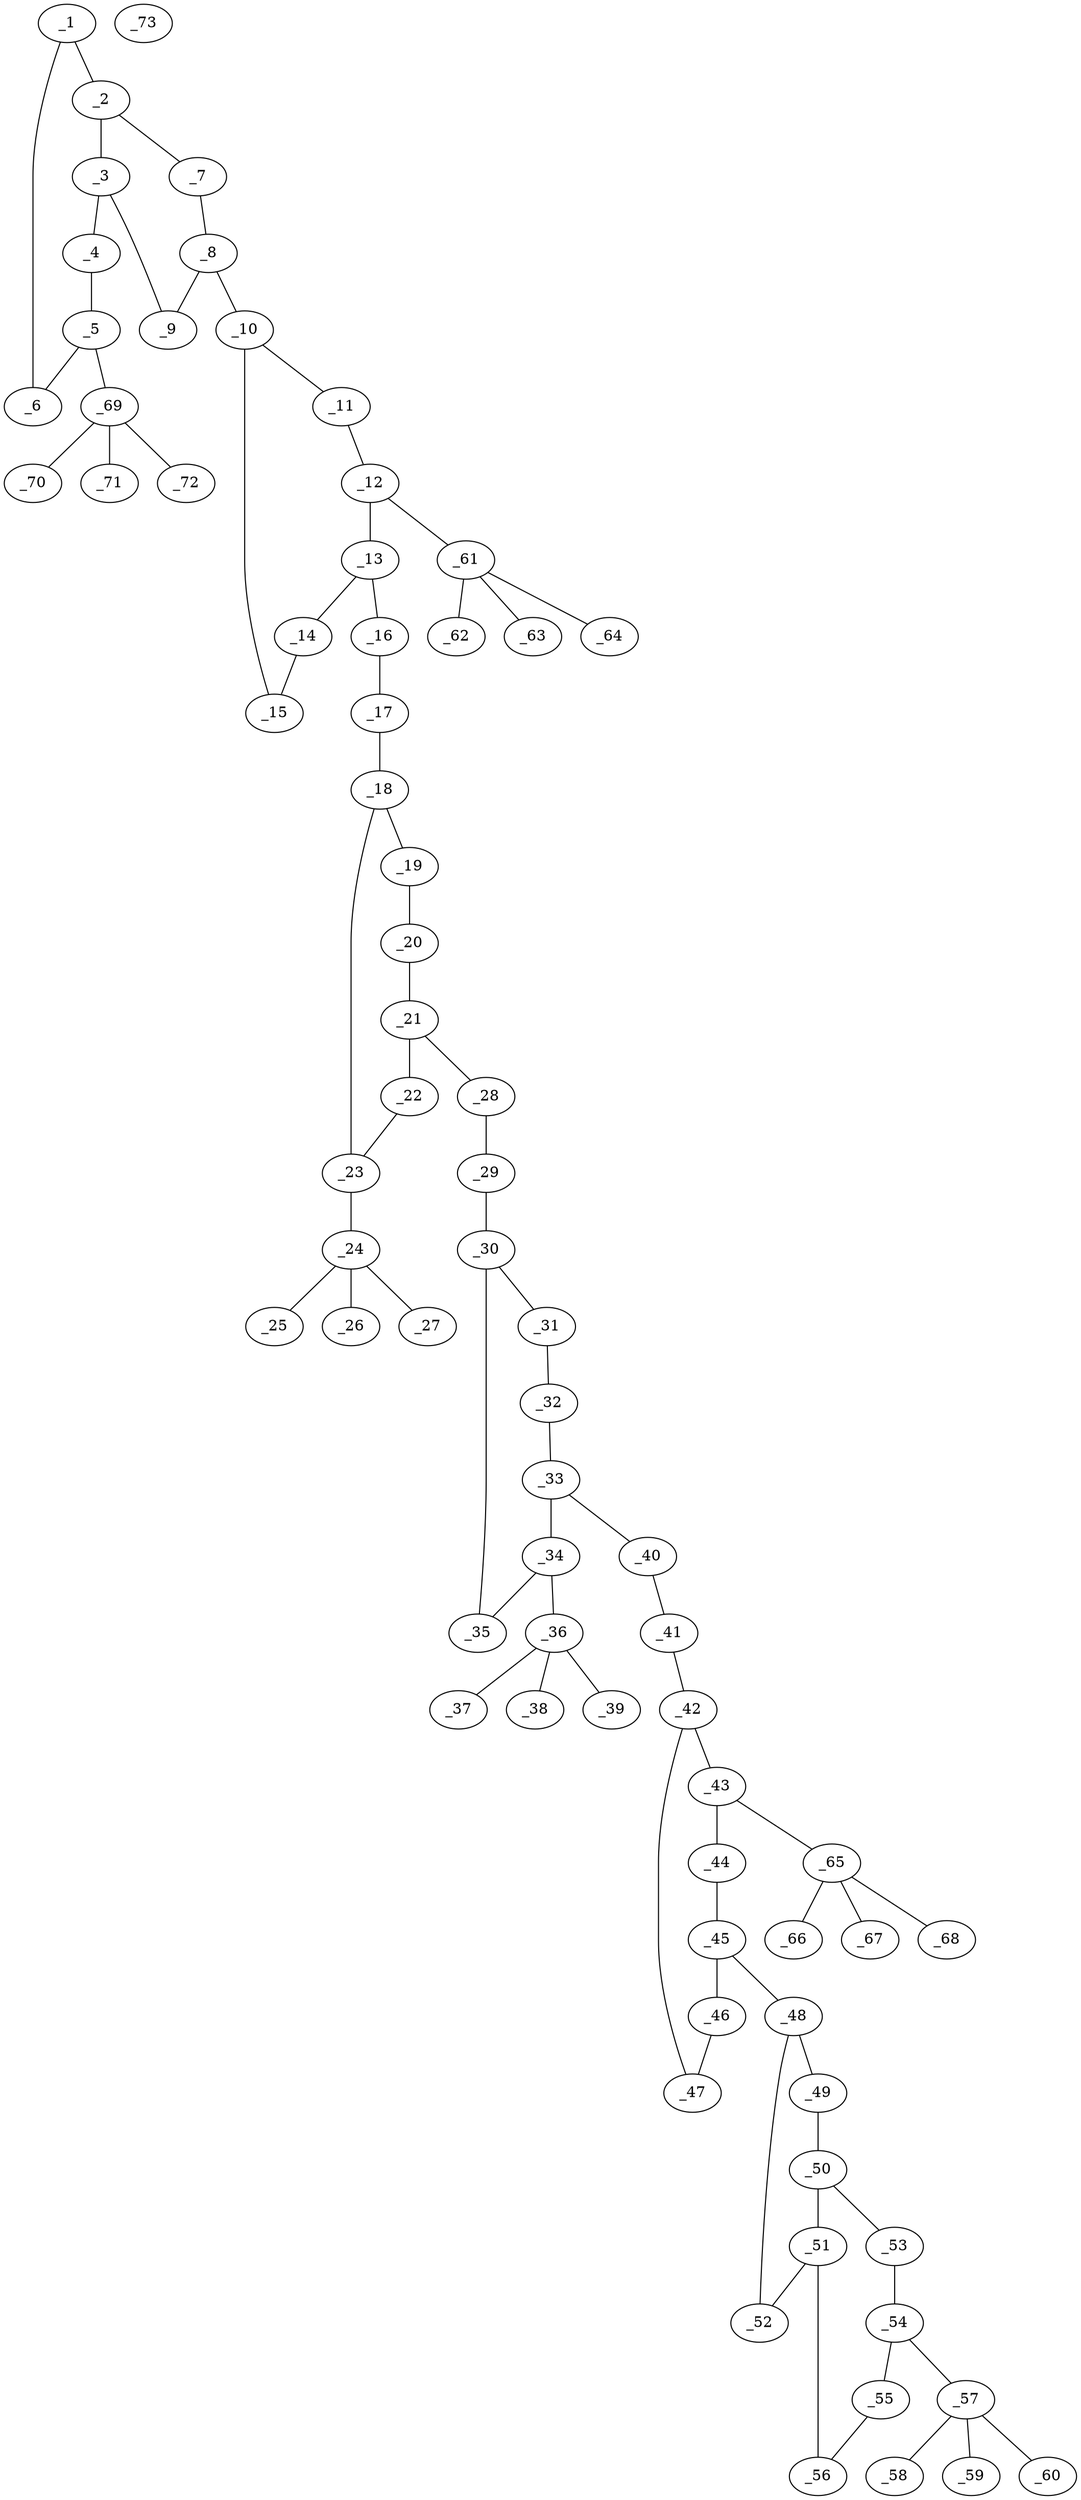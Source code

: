 graph molid633424 {
	_1	 [charge=0,
		chem=1,
		symbol="C  ",
		x="4.5981",
		y="-1.4331"];
	_2	 [charge=0,
		chem=1,
		symbol="C  ",
		x="5.4641",
		y="-0.9331"];
	_1 -- _2	 [valence=1];
	_6	 [charge=0,
		chem=1,
		symbol="C  ",
		x="3.7321",
		y="-0.9331"];
	_1 -- _6	 [valence=2];
	_3	 [charge=0,
		chem=1,
		symbol="C  ",
		x="5.4641",
		y="0.0669"];
	_2 -- _3	 [valence=2];
	_7	 [charge=0,
		chem=4,
		symbol="N  ",
		x="6.4152",
		y="-1.2421"];
	_2 -- _7	 [valence=1];
	_4	 [charge=0,
		chem=1,
		symbol="C  ",
		x="4.5981",
		y="0.5669"];
	_3 -- _4	 [valence=1];
	_9	 [charge=0,
		chem=4,
		symbol="N  ",
		x="6.4152",
		y="0.376"];
	_3 -- _9	 [valence=1];
	_5	 [charge=0,
		chem=1,
		symbol="C  ",
		x="3.7321",
		y="0.0669"];
	_4 -- _5	 [valence=2];
	_5 -- _6	 [valence=1];
	_69	 [charge=0,
		chem=5,
		symbol="S  ",
		x="2.866",
		y="0.5669"];
	_5 -- _69	 [valence=1];
	_8	 [charge=0,
		chem=4,
		symbol="N  ",
		x="7.0029",
		y="-0.433"];
	_7 -- _8	 [valence=1];
	_8 -- _9	 [valence=1];
	_10	 [charge=0,
		chem=1,
		symbol="C  ",
		x="8.0029",
		y="-0.433"];
	_8 -- _10	 [valence=1];
	_11	 [charge=0,
		chem=1,
		symbol="C  ",
		x="8.503",
		y="-1.2991"];
	_10 -- _11	 [valence=1];
	_15	 [charge=0,
		chem=1,
		symbol="C  ",
		x="8.5029",
		y="0.433"];
	_10 -- _15	 [valence=2];
	_12	 [charge=0,
		chem=1,
		symbol="C  ",
		x="9.503",
		y="-1.2991"];
	_11 -- _12	 [valence=2];
	_13	 [charge=0,
		chem=1,
		symbol="C  ",
		x="10.0029",
		y="-0.433"];
	_12 -- _13	 [valence=1];
	_61	 [charge=0,
		chem=5,
		symbol="S  ",
		x="10.003",
		y="-2.1651"];
	_12 -- _61	 [valence=1];
	_14	 [charge=0,
		chem=1,
		symbol="C  ",
		x="9.5029",
		y="0.433"];
	_13 -- _14	 [valence=2];
	_16	 [charge=0,
		chem=1,
		symbol="C  ",
		x="11.0029",
		y="-0.433"];
	_13 -- _16	 [valence=1];
	_14 -- _15	 [valence=1];
	_17	 [charge=0,
		chem=1,
		symbol="C  ",
		x="11.5029",
		y="0.433"];
	_16 -- _17	 [valence=2];
	_18	 [charge=0,
		chem=1,
		symbol="C  ",
		x="12.5029",
		y="0.433"];
	_17 -- _18	 [valence=1];
	_19	 [charge=0,
		chem=1,
		symbol="C  ",
		x="13.0029",
		y="-0.433"];
	_18 -- _19	 [valence=1];
	_23	 [charge=0,
		chem=1,
		symbol="C  ",
		x="13.0029",
		y="1.299"];
	_18 -- _23	 [valence=2];
	_20	 [charge=0,
		chem=1,
		symbol="C  ",
		x="14.0029",
		y="-0.433"];
	_19 -- _20	 [valence=2];
	_21	 [charge=0,
		chem=1,
		symbol="C  ",
		x="14.5029",
		y="0.433"];
	_20 -- _21	 [valence=1];
	_22	 [charge=0,
		chem=1,
		symbol="C  ",
		x="14.0029",
		y="1.299"];
	_21 -- _22	 [valence=2];
	_28	 [charge=0,
		chem=4,
		symbol="N  ",
		x="15.5029",
		y="0.433"];
	_21 -- _28	 [valence=1];
	_22 -- _23	 [valence=1];
	_24	 [charge=0,
		chem=5,
		symbol="S  ",
		x="12.5029",
		y="2.1651"];
	_23 -- _24	 [valence=1];
	_25	 [charge=0,
		chem=2,
		symbol="O  ",
		x="12.0029",
		y="3.0311"];
	_24 -- _25	 [valence=2];
	_26	 [charge=0,
		chem=2,
		symbol="O  ",
		x="11.6369",
		y="1.665"];
	_24 -- _26	 [valence=2];
	_27	 [charge=0,
		chem=2,
		symbol="O  ",
		x="13.369",
		y="2.6651"];
	_24 -- _27	 [valence=1];
	_29	 [charge=0,
		chem=4,
		symbol="N  ",
		x="16.0029",
		y="-0.433"];
	_28 -- _29	 [valence=2];
	_30	 [charge=0,
		chem=1,
		symbol="C  ",
		x="17.0029",
		y="-0.433"];
	_29 -- _30	 [valence=1];
	_31	 [charge=0,
		chem=1,
		symbol="C  ",
		x="17.5029",
		y="0.433"];
	_30 -- _31	 [valence=1];
	_35	 [charge=0,
		chem=1,
		symbol="C  ",
		x="17.503",
		y="-1.299"];
	_30 -- _35	 [valence=2];
	_32	 [charge=0,
		chem=1,
		symbol="C  ",
		x="18.5029",
		y="0.433"];
	_31 -- _32	 [valence=2];
	_33	 [charge=0,
		chem=1,
		symbol="C  ",
		x="19.0029",
		y="-0.433"];
	_32 -- _33	 [valence=1];
	_34	 [charge=0,
		chem=1,
		symbol="C  ",
		x="18.503",
		y="-1.299"];
	_33 -- _34	 [valence=2];
	_40	 [charge=0,
		chem=1,
		symbol="C  ",
		x="20.0029",
		y="-0.433"];
	_33 -- _40	 [valence=1];
	_34 -- _35	 [valence=1];
	_36	 [charge=0,
		chem=5,
		symbol="S  ",
		x="19.003",
		y="-2.1651"];
	_34 -- _36	 [valence=1];
	_37	 [charge=0,
		chem=2,
		symbol="O  ",
		x="19.503",
		y="-3.0311"];
	_36 -- _37	 [valence=2];
	_38	 [charge=0,
		chem=2,
		symbol="O  ",
		x="19.869",
		y="-1.665"];
	_36 -- _38	 [valence=2];
	_39	 [charge=0,
		chem=2,
		symbol="O  ",
		x="18.1369",
		y="-2.6651"];
	_36 -- _39	 [valence=1];
	_41	 [charge=0,
		chem=1,
		symbol="C  ",
		x="20.5029",
		y="0.433"];
	_40 -- _41	 [valence=2];
	_42	 [charge=0,
		chem=1,
		symbol="C  ",
		x="21.5029",
		y="0.433"];
	_41 -- _42	 [valence=1];
	_43	 [charge=0,
		chem=1,
		symbol="C  ",
		x="22.0029",
		y="1.2991"];
	_42 -- _43	 [valence=1];
	_47	 [charge=0,
		chem=1,
		symbol="C  ",
		x="22.003",
		y="-0.433"];
	_42 -- _47	 [valence=2];
	_44	 [charge=0,
		chem=1,
		symbol="C  ",
		x="23.0029",
		y="1.2991"];
	_43 -- _44	 [valence=2];
	_65	 [charge=0,
		chem=5,
		symbol="S  ",
		x="21.5029",
		y="2.1651"];
	_43 -- _65	 [valence=1];
	_45	 [charge=0,
		chem=1,
		symbol="C  ",
		x="23.5029",
		y="0.433"];
	_44 -- _45	 [valence=1];
	_46	 [charge=0,
		chem=1,
		symbol="C  ",
		x="23.003",
		y="-0.433"];
	_45 -- _46	 [valence=2];
	_48	 [charge=0,
		chem=4,
		symbol="N  ",
		x="24.5029",
		y="0.433"];
	_45 -- _48	 [valence=1];
	_46 -- _47	 [valence=1];
	_49	 [charge=0,
		chem=4,
		symbol="N  ",
		x="25.0907",
		y="-0.376"];
	_48 -- _49	 [valence=1];
	_52	 [charge=0,
		chem=4,
		symbol="N  ",
		x="25.0907",
		y="1.2421"];
	_48 -- _52	 [valence=1];
	_50	 [charge=0,
		chem=1,
		symbol="C  ",
		x="26.0418",
		y="-0.0669"];
	_49 -- _50	 [valence=1];
	_51	 [charge=0,
		chem=1,
		symbol="C  ",
		x="26.0418",
		y="0.9331"];
	_50 -- _51	 [valence=2];
	_53	 [charge=0,
		chem=1,
		symbol="C  ",
		x="26.9078",
		y="-0.5669"];
	_50 -- _53	 [valence=1];
	_51 -- _52	 [valence=1];
	_56	 [charge=0,
		chem=1,
		symbol="C  ",
		x="26.9078",
		y="1.4331"];
	_51 -- _56	 [valence=1];
	_54	 [charge=0,
		chem=1,
		symbol="C  ",
		x="27.7738",
		y="-0.0669"];
	_53 -- _54	 [valence=2];
	_55	 [charge=0,
		chem=1,
		symbol="C  ",
		x="27.7738",
		y="0.9331"];
	_54 -- _55	 [valence=1];
	_57	 [charge=0,
		chem=5,
		symbol="S  ",
		x="28.6399",
		y="-0.5669"];
	_54 -- _57	 [valence=1];
	_55 -- _56	 [valence=2];
	_58	 [charge=0,
		chem=2,
		symbol="O  ",
		x="29.5059",
		y="-1.0669"];
	_57 -- _58	 [valence=2];
	_59	 [charge=0,
		chem=2,
		symbol="O  ",
		x="28.1399",
		y="-1.433"];
	_57 -- _59	 [valence=2];
	_60	 [charge=0,
		chem=2,
		symbol="O  ",
		x="29.1399",
		y="0.2991"];
	_57 -- _60	 [valence=1];
	_62	 [charge=0,
		chem=2,
		symbol="O  ",
		x="10.503",
		y="-3.0311"];
	_61 -- _62	 [valence=2];
	_63	 [charge=0,
		chem=2,
		symbol="O  ",
		x="10.869",
		y="-1.6651"];
	_61 -- _63	 [valence=2];
	_64	 [charge=0,
		chem=2,
		symbol="O  ",
		x="9.1369",
		y="-2.6651"];
	_61 -- _64	 [valence=1];
	_66	 [charge=0,
		chem=2,
		symbol="O  ",
		x="21.0029",
		y="3.0311"];
	_65 -- _66	 [valence=2];
	_67	 [charge=0,
		chem=2,
		symbol="O  ",
		x="20.6369",
		y="1.6651"];
	_65 -- _67	 [valence=2];
	_68	 [charge=0,
		chem=2,
		symbol="O  ",
		x="22.369",
		y="2.6651"];
	_65 -- _68	 [valence=1];
	_70	 [charge=0,
		chem=2,
		symbol="O  ",
		x=2,
		y="1.0669"];
	_69 -- _70	 [valence=2];
	_71	 [charge=0,
		chem=2,
		symbol="O  ",
		x="3.366",
		y="1.433"];
	_69 -- _71	 [valence=2];
	_72	 [charge=0,
		chem=2,
		symbol="O  ",
		x="2.366",
		y="-0.2991"];
	_69 -- _72	 [valence=1];
	_73	 [charge=0,
		chem=29,
		symbol="Na ",
		x="31.5059",
		y=0];
}
